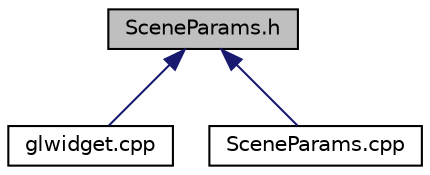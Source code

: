 digraph "SceneParams.h"
{
  edge [fontname="Helvetica",fontsize="10",labelfontname="Helvetica",labelfontsize="10"];
  node [fontname="Helvetica",fontsize="10",shape=record];
  Node1 [label="SceneParams.h",height=0.2,width=0.4,color="black", fillcolor="grey75", style="filled", fontcolor="black"];
  Node1 -> Node2 [dir="back",color="midnightblue",fontsize="10",style="solid",fontname="Helvetica"];
  Node2 [label="glwidget.cpp",height=0.2,width=0.4,color="black", fillcolor="white", style="filled",URL="$glwidget_8cpp.html"];
  Node1 -> Node3 [dir="back",color="midnightblue",fontsize="10",style="solid",fontname="Helvetica"];
  Node3 [label="SceneParams.cpp",height=0.2,width=0.4,color="black", fillcolor="white", style="filled",URL="$_scene_params_8cpp.html"];
}
